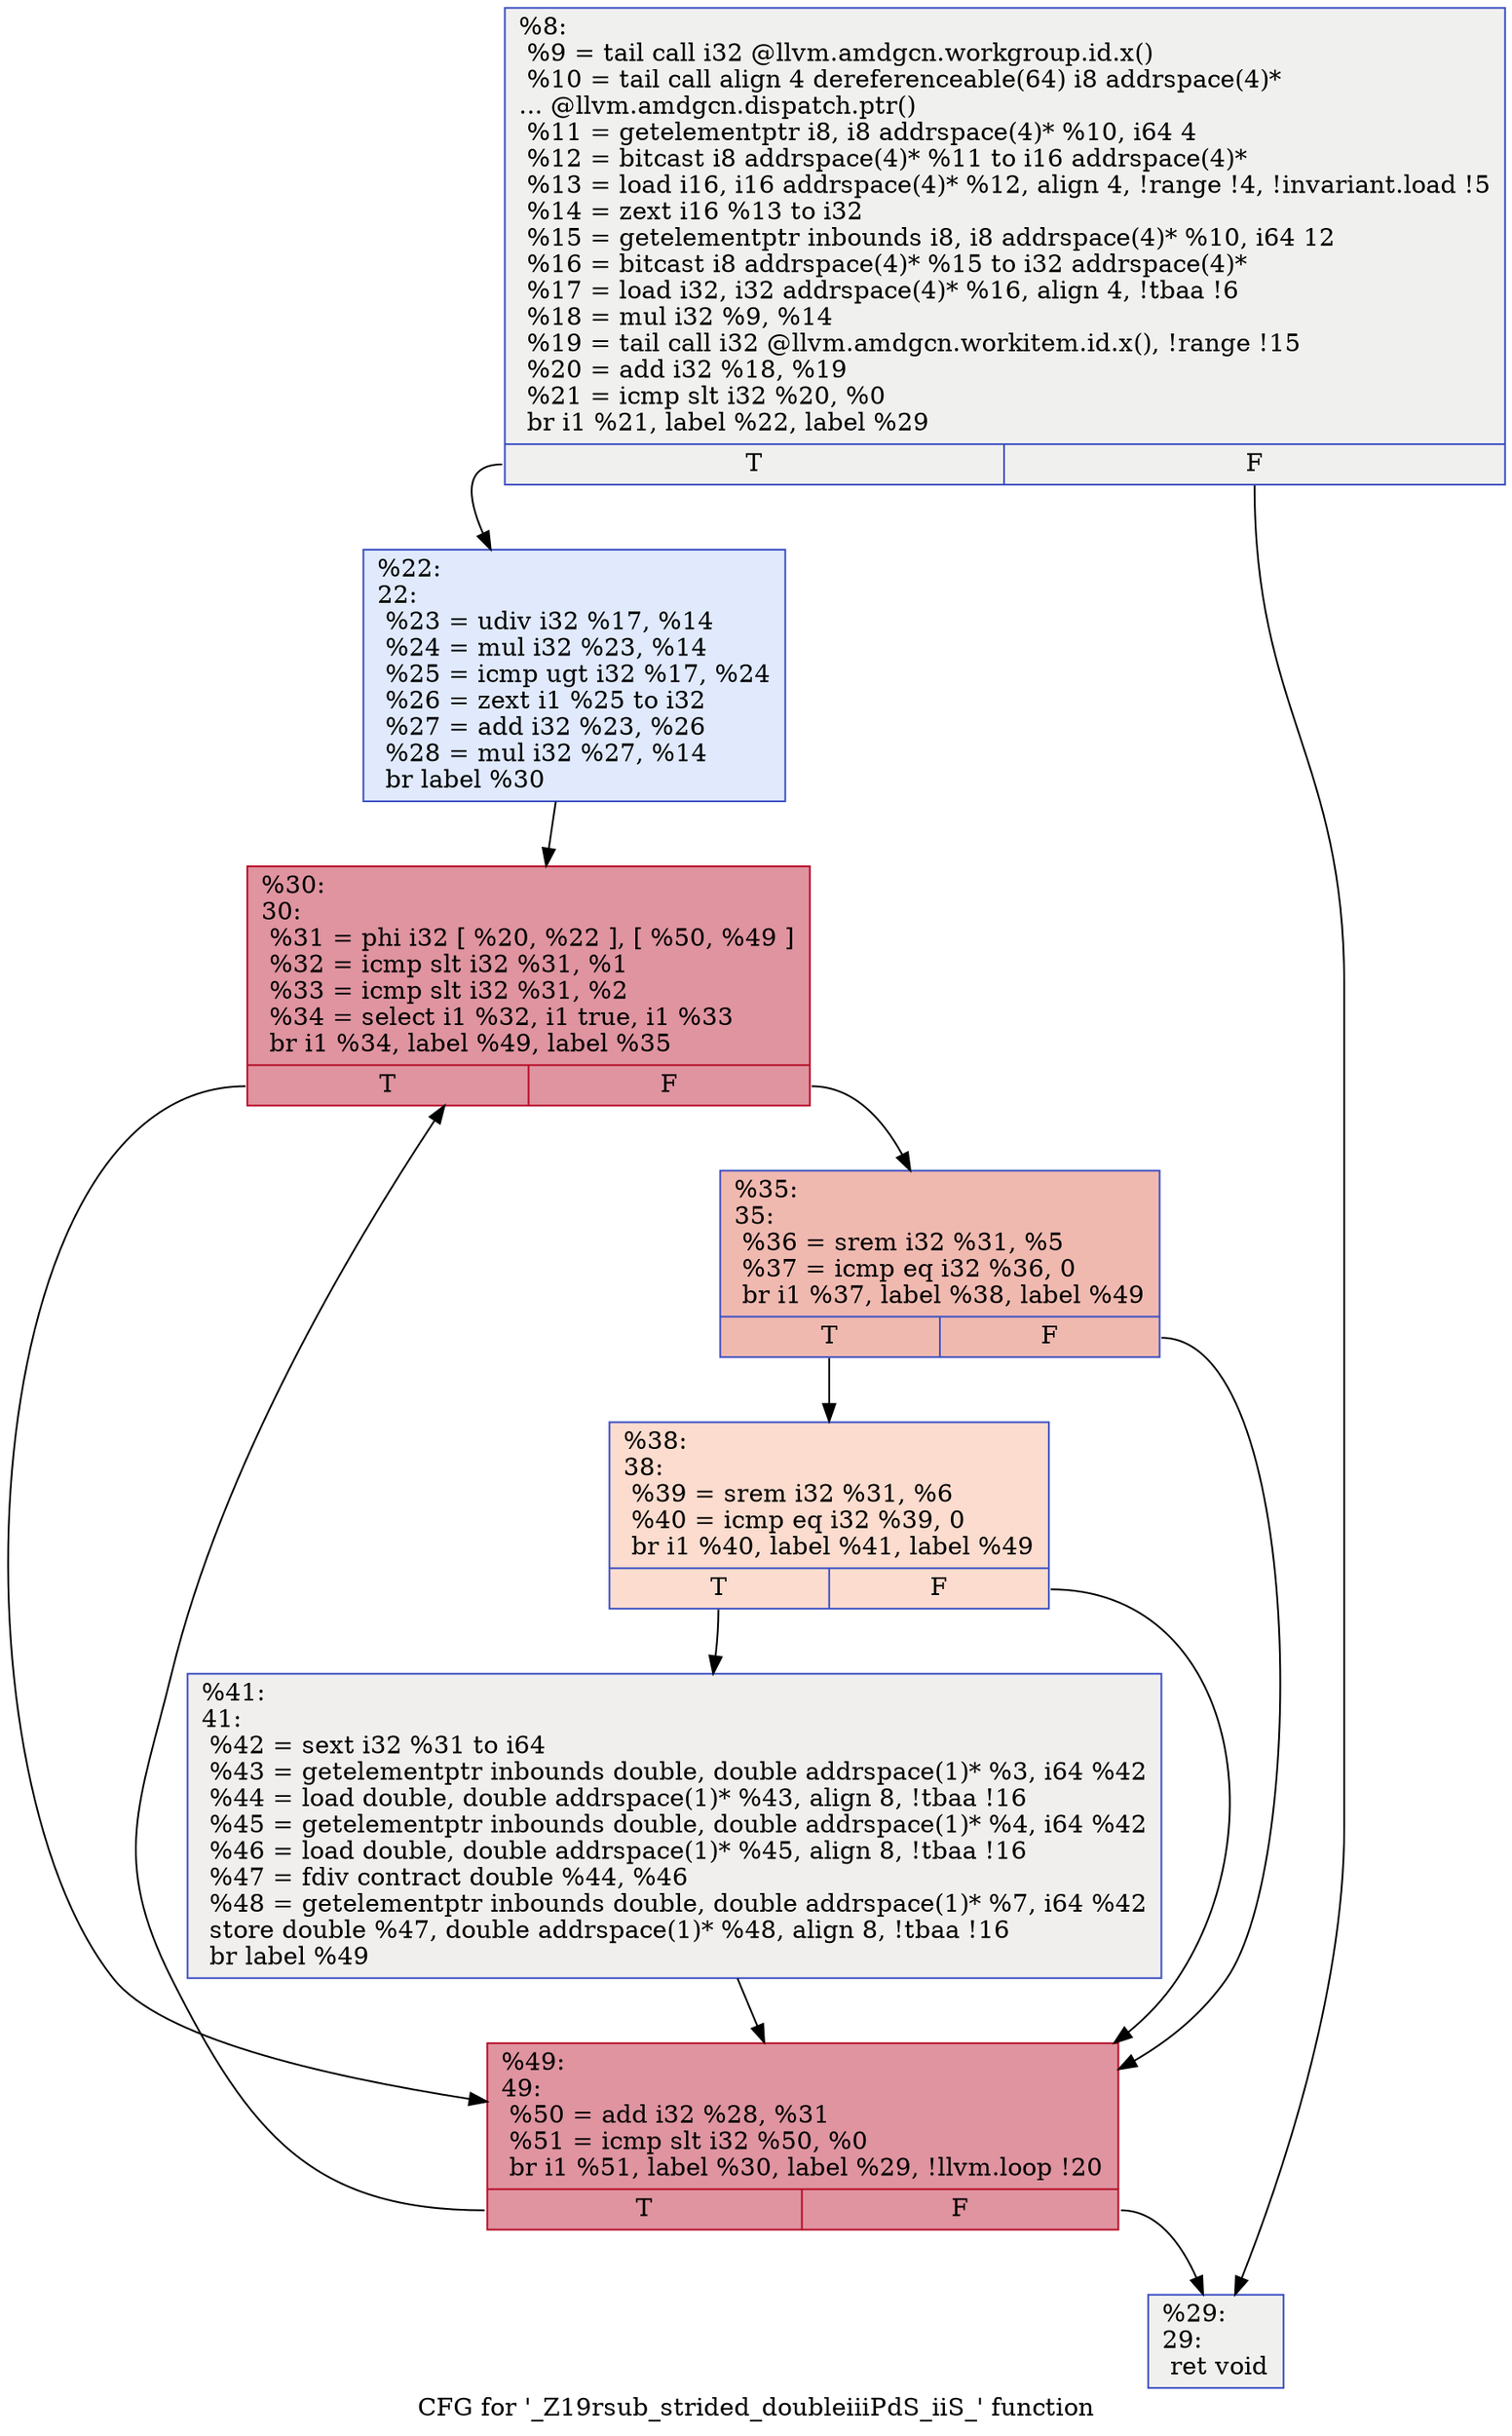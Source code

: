 digraph "CFG for '_Z19rsub_strided_doubleiiiPdS_iiS_' function" {
	label="CFG for '_Z19rsub_strided_doubleiiiPdS_iiS_' function";

	Node0x5147880 [shape=record,color="#3d50c3ff", style=filled, fillcolor="#dedcdb70",label="{%8:\l  %9 = tail call i32 @llvm.amdgcn.workgroup.id.x()\l  %10 = tail call align 4 dereferenceable(64) i8 addrspace(4)*\l... @llvm.amdgcn.dispatch.ptr()\l  %11 = getelementptr i8, i8 addrspace(4)* %10, i64 4\l  %12 = bitcast i8 addrspace(4)* %11 to i16 addrspace(4)*\l  %13 = load i16, i16 addrspace(4)* %12, align 4, !range !4, !invariant.load !5\l  %14 = zext i16 %13 to i32\l  %15 = getelementptr inbounds i8, i8 addrspace(4)* %10, i64 12\l  %16 = bitcast i8 addrspace(4)* %15 to i32 addrspace(4)*\l  %17 = load i32, i32 addrspace(4)* %16, align 4, !tbaa !6\l  %18 = mul i32 %9, %14\l  %19 = tail call i32 @llvm.amdgcn.workitem.id.x(), !range !15\l  %20 = add i32 %18, %19\l  %21 = icmp slt i32 %20, %0\l  br i1 %21, label %22, label %29\l|{<s0>T|<s1>F}}"];
	Node0x5147880:s0 -> Node0x5149b00;
	Node0x5147880:s1 -> Node0x5149b90;
	Node0x5149b00 [shape=record,color="#3d50c3ff", style=filled, fillcolor="#b9d0f970",label="{%22:\l22:                                               \l  %23 = udiv i32 %17, %14\l  %24 = mul i32 %23, %14\l  %25 = icmp ugt i32 %17, %24\l  %26 = zext i1 %25 to i32\l  %27 = add i32 %23, %26\l  %28 = mul i32 %27, %14\l  br label %30\l}"];
	Node0x5149b00 -> Node0x514a010;
	Node0x5149b90 [shape=record,color="#3d50c3ff", style=filled, fillcolor="#dedcdb70",label="{%29:\l29:                                               \l  ret void\l}"];
	Node0x514a010 [shape=record,color="#b70d28ff", style=filled, fillcolor="#b70d2870",label="{%30:\l30:                                               \l  %31 = phi i32 [ %20, %22 ], [ %50, %49 ]\l  %32 = icmp slt i32 %31, %1\l  %33 = icmp slt i32 %31, %2\l  %34 = select i1 %32, i1 true, i1 %33\l  br i1 %34, label %49, label %35\l|{<s0>T|<s1>F}}"];
	Node0x514a010:s0 -> Node0x514a120;
	Node0x514a010:s1 -> Node0x5149440;
	Node0x5149440 [shape=record,color="#3d50c3ff", style=filled, fillcolor="#de614d70",label="{%35:\l35:                                               \l  %36 = srem i32 %31, %5\l  %37 = icmp eq i32 %36, 0\l  br i1 %37, label %38, label %49\l|{<s0>T|<s1>F}}"];
	Node0x5149440:s0 -> Node0x514a7b0;
	Node0x5149440:s1 -> Node0x514a120;
	Node0x514a7b0 [shape=record,color="#3d50c3ff", style=filled, fillcolor="#f7af9170",label="{%38:\l38:                                               \l  %39 = srem i32 %31, %6\l  %40 = icmp eq i32 %39, 0\l  br i1 %40, label %41, label %49\l|{<s0>T|<s1>F}}"];
	Node0x514a7b0:s0 -> Node0x514a9d0;
	Node0x514a7b0:s1 -> Node0x514a120;
	Node0x514a9d0 [shape=record,color="#3d50c3ff", style=filled, fillcolor="#e0dbd870",label="{%41:\l41:                                               \l  %42 = sext i32 %31 to i64\l  %43 = getelementptr inbounds double, double addrspace(1)* %3, i64 %42\l  %44 = load double, double addrspace(1)* %43, align 8, !tbaa !16\l  %45 = getelementptr inbounds double, double addrspace(1)* %4, i64 %42\l  %46 = load double, double addrspace(1)* %45, align 8, !tbaa !16\l  %47 = fdiv contract double %44, %46\l  %48 = getelementptr inbounds double, double addrspace(1)* %7, i64 %42\l  store double %47, double addrspace(1)* %48, align 8, !tbaa !16\l  br label %49\l}"];
	Node0x514a9d0 -> Node0x514a120;
	Node0x514a120 [shape=record,color="#b70d28ff", style=filled, fillcolor="#b70d2870",label="{%49:\l49:                                               \l  %50 = add i32 %28, %31\l  %51 = icmp slt i32 %50, %0\l  br i1 %51, label %30, label %29, !llvm.loop !20\l|{<s0>T|<s1>F}}"];
	Node0x514a120:s0 -> Node0x514a010;
	Node0x514a120:s1 -> Node0x5149b90;
}
